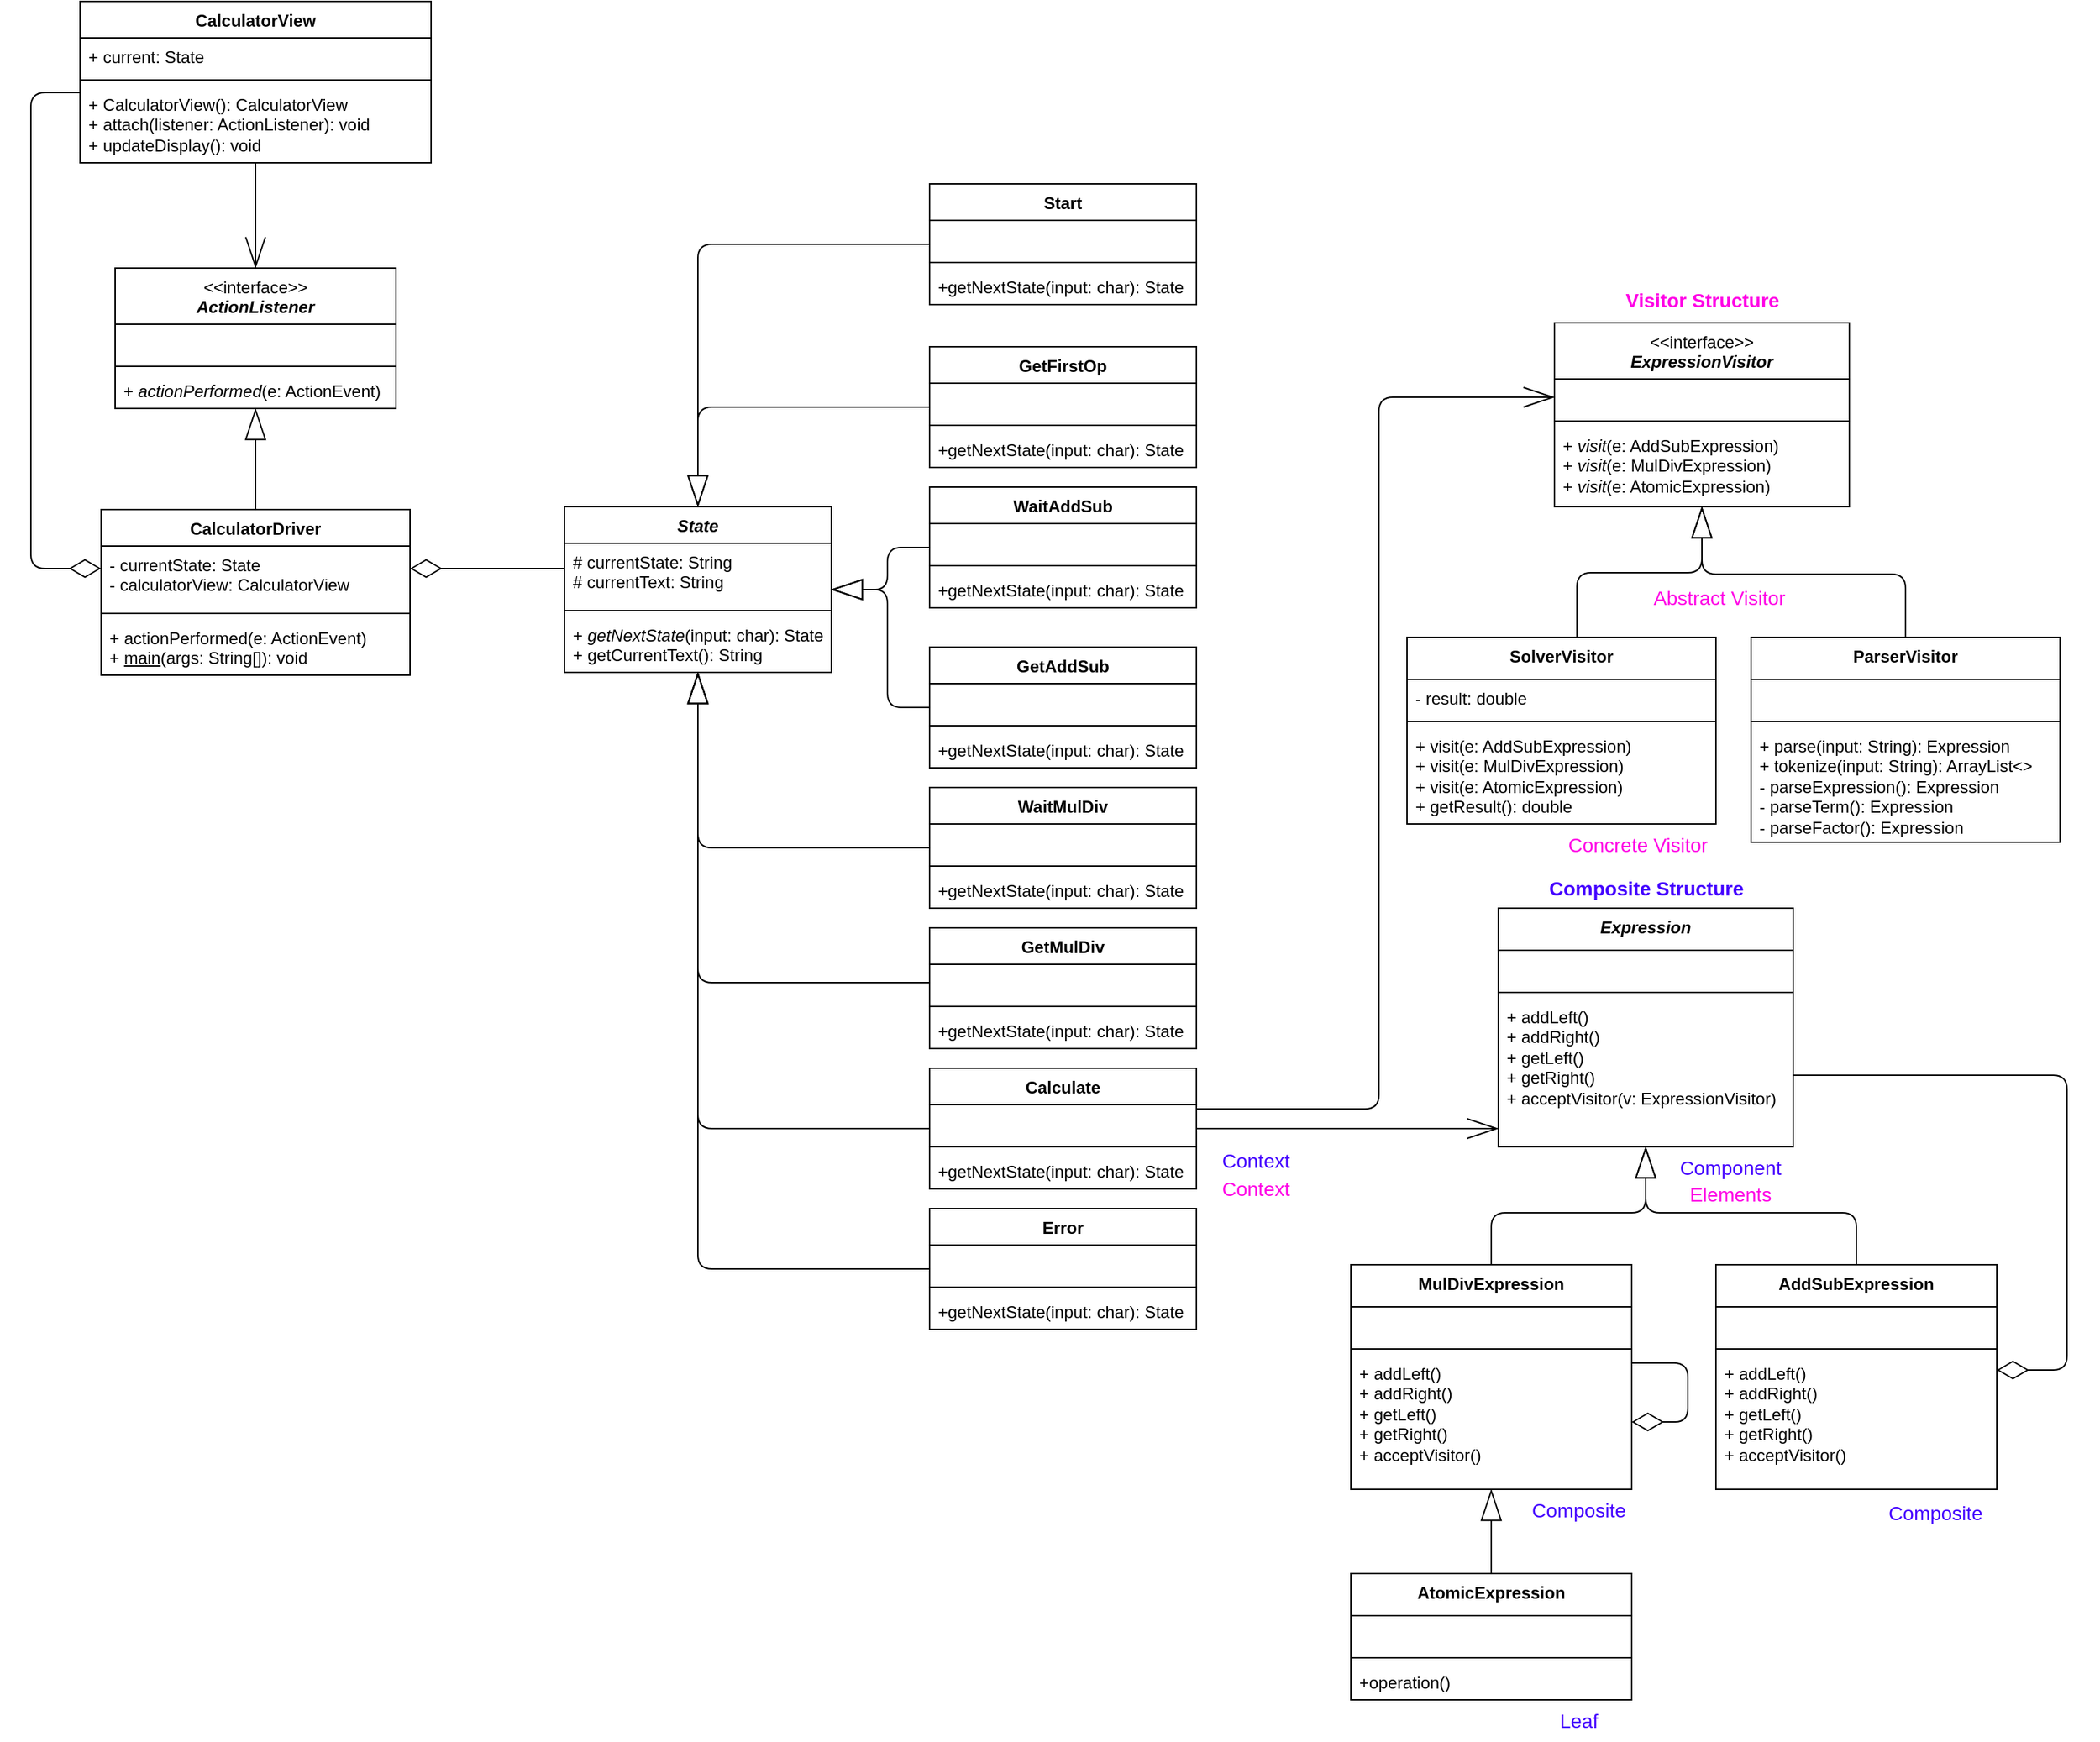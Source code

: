 <mxfile version="24.7.17">
  <diagram name="Page-1" id="OkXsAYMR7_yzgFztzNQj">
    <mxGraphModel dx="1466" dy="1461" grid="0" gridSize="10" guides="1" tooltips="1" connect="1" arrows="1" fold="1" page="0" pageScale="1" pageWidth="850" pageHeight="1100" background="none" math="0" shadow="0">
      <root>
        <mxCell id="0" />
        <mxCell id="1" parent="0" />
        <mxCell id="SzojaOviCsZuA26BR49B-10" style="edgeStyle=orthogonalEdgeStyle;shape=connector;rounded=1;orthogonalLoop=1;jettySize=auto;html=1;strokeColor=default;align=center;verticalAlign=middle;fontFamily=Helvetica;fontSize=11;fontColor=default;labelBackgroundColor=default;endArrow=blockThin;endFill=0;endSize=20;curved=0;" parent="1" source="slx9O1tNkMX-7MdAAjnx-1" target="4JuCq5wBwQ4GCOeXO2ZA-1" edge="1">
          <mxGeometry relative="1" as="geometry" />
        </mxCell>
        <mxCell id="slx9O1tNkMX-7MdAAjnx-1" value="CalculatorDriver" style="swimlane;fontStyle=1;align=center;verticalAlign=top;childLayout=stackLayout;horizontal=1;startSize=26;horizontalStack=0;resizeParent=1;resizeParentMax=0;resizeLast=0;collapsible=1;marginBottom=0;whiteSpace=wrap;html=1;" parent="1" vertex="1">
          <mxGeometry x="150" y="272" width="220" height="118" as="geometry" />
        </mxCell>
        <mxCell id="slx9O1tNkMX-7MdAAjnx-2" value="- currentState: State&lt;div&gt;- calculatorView: CalculatorView&lt;/div&gt;" style="text;strokeColor=none;fillColor=none;align=left;verticalAlign=top;spacingLeft=4;spacingRight=4;overflow=hidden;rotatable=0;points=[[0,0.5],[1,0.5]];portConstraint=eastwest;whiteSpace=wrap;html=1;" parent="slx9O1tNkMX-7MdAAjnx-1" vertex="1">
          <mxGeometry y="26" width="220" height="44" as="geometry" />
        </mxCell>
        <mxCell id="slx9O1tNkMX-7MdAAjnx-3" value="" style="line;strokeWidth=1;fillColor=none;align=left;verticalAlign=middle;spacingTop=-1;spacingLeft=3;spacingRight=3;rotatable=0;labelPosition=right;points=[];portConstraint=eastwest;strokeColor=inherit;" parent="slx9O1tNkMX-7MdAAjnx-1" vertex="1">
          <mxGeometry y="70" width="220" height="8" as="geometry" />
        </mxCell>
        <mxCell id="slx9O1tNkMX-7MdAAjnx-4" value="+&amp;nbsp;actionPerformed(e: ActionEvent)&lt;div&gt;&lt;div&gt;+&amp;nbsp;&lt;u&gt;main&lt;/u&gt;(args: String[]): void&lt;br&gt;&lt;/div&gt;&lt;/div&gt;" style="text;strokeColor=none;fillColor=none;align=left;verticalAlign=top;spacingLeft=4;spacingRight=4;overflow=hidden;rotatable=0;points=[[0,0.5],[1,0.5]];portConstraint=eastwest;whiteSpace=wrap;html=1;" parent="slx9O1tNkMX-7MdAAjnx-1" vertex="1">
          <mxGeometry y="78" width="220" height="40" as="geometry" />
        </mxCell>
        <mxCell id="slx9O1tNkMX-7MdAAjnx-50" style="edgeStyle=orthogonalEdgeStyle;shape=connector;rounded=1;orthogonalLoop=1;jettySize=auto;html=1;strokeColor=default;align=center;verticalAlign=middle;fontFamily=Helvetica;fontSize=11;fontColor=default;labelBackgroundColor=default;endArrow=diamondThin;endFill=0;endSize=20;curved=0;" parent="1" source="slx9O1tNkMX-7MdAAjnx-5" target="slx9O1tNkMX-7MdAAjnx-1" edge="1">
          <mxGeometry relative="1" as="geometry">
            <Array as="points">
              <mxPoint x="450" y="314" />
              <mxPoint x="450" y="314" />
            </Array>
          </mxGeometry>
        </mxCell>
        <mxCell id="slx9O1tNkMX-7MdAAjnx-5" value="&lt;i&gt;State&lt;/i&gt;" style="swimlane;fontStyle=1;align=center;verticalAlign=top;childLayout=stackLayout;horizontal=1;startSize=26;horizontalStack=0;resizeParent=1;resizeParentMax=0;resizeLast=0;collapsible=1;marginBottom=0;whiteSpace=wrap;html=1;" parent="1" vertex="1">
          <mxGeometry x="480" y="270" width="190" height="118" as="geometry" />
        </mxCell>
        <mxCell id="slx9O1tNkMX-7MdAAjnx-6" value="# currentState: String&lt;div&gt;# currentText: String&lt;/div&gt;" style="text;strokeColor=none;fillColor=none;align=left;verticalAlign=top;spacingLeft=4;spacingRight=4;overflow=hidden;rotatable=0;points=[[0,0.5],[1,0.5]];portConstraint=eastwest;whiteSpace=wrap;html=1;" parent="slx9O1tNkMX-7MdAAjnx-5" vertex="1">
          <mxGeometry y="26" width="190" height="44" as="geometry" />
        </mxCell>
        <mxCell id="slx9O1tNkMX-7MdAAjnx-7" value="" style="line;strokeWidth=1;fillColor=none;align=left;verticalAlign=middle;spacingTop=-1;spacingLeft=3;spacingRight=3;rotatable=0;labelPosition=right;points=[];portConstraint=eastwest;strokeColor=inherit;" parent="slx9O1tNkMX-7MdAAjnx-5" vertex="1">
          <mxGeometry y="70" width="190" height="8" as="geometry" />
        </mxCell>
        <mxCell id="slx9O1tNkMX-7MdAAjnx-8" value="+&amp;nbsp;&lt;i&gt;getNextState&lt;/i&gt;(input: char): State&lt;div&gt;+ getCurrentText(): String&lt;/div&gt;" style="text;strokeColor=none;fillColor=none;align=left;verticalAlign=top;spacingLeft=4;spacingRight=4;overflow=hidden;rotatable=0;points=[[0,0.5],[1,0.5]];portConstraint=eastwest;whiteSpace=wrap;html=1;" parent="slx9O1tNkMX-7MdAAjnx-5" vertex="1">
          <mxGeometry y="78" width="190" height="40" as="geometry" />
        </mxCell>
        <mxCell id="slx9O1tNkMX-7MdAAjnx-41" style="edgeStyle=orthogonalEdgeStyle;rounded=1;orthogonalLoop=1;jettySize=auto;html=1;endArrow=blockThin;endFill=0;endSize=20;curved=0;" parent="1" source="slx9O1tNkMX-7MdAAjnx-9" target="slx9O1tNkMX-7MdAAjnx-5" edge="1">
          <mxGeometry relative="1" as="geometry" />
        </mxCell>
        <mxCell id="slx9O1tNkMX-7MdAAjnx-9" value="Start" style="swimlane;fontStyle=1;align=center;verticalAlign=top;childLayout=stackLayout;horizontal=1;startSize=26;horizontalStack=0;resizeParent=1;resizeParentMax=0;resizeLast=0;collapsible=1;marginBottom=0;whiteSpace=wrap;html=1;" parent="1" vertex="1">
          <mxGeometry x="740" y="40" width="190" height="86" as="geometry" />
        </mxCell>
        <mxCell id="slx9O1tNkMX-7MdAAjnx-10" value="&amp;nbsp;" style="text;strokeColor=none;fillColor=none;align=left;verticalAlign=top;spacingLeft=4;spacingRight=4;overflow=hidden;rotatable=0;points=[[0,0.5],[1,0.5]];portConstraint=eastwest;whiteSpace=wrap;html=1;" parent="slx9O1tNkMX-7MdAAjnx-9" vertex="1">
          <mxGeometry y="26" width="190" height="26" as="geometry" />
        </mxCell>
        <mxCell id="slx9O1tNkMX-7MdAAjnx-11" value="" style="line;strokeWidth=1;fillColor=none;align=left;verticalAlign=middle;spacingTop=-1;spacingLeft=3;spacingRight=3;rotatable=0;labelPosition=right;points=[];portConstraint=eastwest;strokeColor=inherit;" parent="slx9O1tNkMX-7MdAAjnx-9" vertex="1">
          <mxGeometry y="52" width="190" height="8" as="geometry" />
        </mxCell>
        <mxCell id="slx9O1tNkMX-7MdAAjnx-12" value="+getNextState(input: char): State" style="text;strokeColor=none;fillColor=none;align=left;verticalAlign=top;spacingLeft=4;spacingRight=4;overflow=hidden;rotatable=0;points=[[0,0.5],[1,0.5]];portConstraint=eastwest;whiteSpace=wrap;html=1;" parent="slx9O1tNkMX-7MdAAjnx-9" vertex="1">
          <mxGeometry y="60" width="190" height="26" as="geometry" />
        </mxCell>
        <mxCell id="slx9O1tNkMX-7MdAAjnx-42" style="edgeStyle=orthogonalEdgeStyle;shape=connector;rounded=1;orthogonalLoop=1;jettySize=auto;html=1;strokeColor=default;align=center;verticalAlign=middle;fontFamily=Helvetica;fontSize=11;fontColor=default;labelBackgroundColor=default;endArrow=blockThin;endFill=0;endSize=20;curved=0;" parent="1" source="slx9O1tNkMX-7MdAAjnx-13" target="slx9O1tNkMX-7MdAAjnx-5" edge="1">
          <mxGeometry relative="1" as="geometry" />
        </mxCell>
        <mxCell id="slx9O1tNkMX-7MdAAjnx-13" value="GetFirstOp" style="swimlane;fontStyle=1;align=center;verticalAlign=top;childLayout=stackLayout;horizontal=1;startSize=26;horizontalStack=0;resizeParent=1;resizeParentMax=0;resizeLast=0;collapsible=1;marginBottom=0;whiteSpace=wrap;html=1;" parent="1" vertex="1">
          <mxGeometry x="740" y="156" width="190" height="86" as="geometry" />
        </mxCell>
        <mxCell id="slx9O1tNkMX-7MdAAjnx-14" value="&amp;nbsp;" style="text;strokeColor=none;fillColor=none;align=left;verticalAlign=top;spacingLeft=4;spacingRight=4;overflow=hidden;rotatable=0;points=[[0,0.5],[1,0.5]];portConstraint=eastwest;whiteSpace=wrap;html=1;" parent="slx9O1tNkMX-7MdAAjnx-13" vertex="1">
          <mxGeometry y="26" width="190" height="26" as="geometry" />
        </mxCell>
        <mxCell id="slx9O1tNkMX-7MdAAjnx-15" value="" style="line;strokeWidth=1;fillColor=none;align=left;verticalAlign=middle;spacingTop=-1;spacingLeft=3;spacingRight=3;rotatable=0;labelPosition=right;points=[];portConstraint=eastwest;strokeColor=inherit;" parent="slx9O1tNkMX-7MdAAjnx-13" vertex="1">
          <mxGeometry y="52" width="190" height="8" as="geometry" />
        </mxCell>
        <mxCell id="slx9O1tNkMX-7MdAAjnx-16" value="+getNextState(input: char): State" style="text;strokeColor=none;fillColor=none;align=left;verticalAlign=top;spacingLeft=4;spacingRight=4;overflow=hidden;rotatable=0;points=[[0,0.5],[1,0.5]];portConstraint=eastwest;whiteSpace=wrap;html=1;" parent="slx9O1tNkMX-7MdAAjnx-13" vertex="1">
          <mxGeometry y="60" width="190" height="26" as="geometry" />
        </mxCell>
        <mxCell id="slx9O1tNkMX-7MdAAjnx-43" style="edgeStyle=orthogonalEdgeStyle;shape=connector;rounded=1;orthogonalLoop=1;jettySize=auto;html=1;strokeColor=default;align=center;verticalAlign=middle;fontFamily=Helvetica;fontSize=11;fontColor=default;labelBackgroundColor=default;endArrow=blockThin;endFill=0;endSize=20;curved=0;" parent="1" source="slx9O1tNkMX-7MdAAjnx-17" target="slx9O1tNkMX-7MdAAjnx-5" edge="1">
          <mxGeometry relative="1" as="geometry" />
        </mxCell>
        <mxCell id="slx9O1tNkMX-7MdAAjnx-17" value="WaitAddSub" style="swimlane;fontStyle=1;align=center;verticalAlign=top;childLayout=stackLayout;horizontal=1;startSize=26;horizontalStack=0;resizeParent=1;resizeParentMax=0;resizeLast=0;collapsible=1;marginBottom=0;whiteSpace=wrap;html=1;" parent="1" vertex="1">
          <mxGeometry x="740" y="256" width="190" height="86" as="geometry" />
        </mxCell>
        <mxCell id="slx9O1tNkMX-7MdAAjnx-18" value="&amp;nbsp;" style="text;strokeColor=none;fillColor=none;align=left;verticalAlign=top;spacingLeft=4;spacingRight=4;overflow=hidden;rotatable=0;points=[[0,0.5],[1,0.5]];portConstraint=eastwest;whiteSpace=wrap;html=1;" parent="slx9O1tNkMX-7MdAAjnx-17" vertex="1">
          <mxGeometry y="26" width="190" height="26" as="geometry" />
        </mxCell>
        <mxCell id="slx9O1tNkMX-7MdAAjnx-19" value="" style="line;strokeWidth=1;fillColor=none;align=left;verticalAlign=middle;spacingTop=-1;spacingLeft=3;spacingRight=3;rotatable=0;labelPosition=right;points=[];portConstraint=eastwest;strokeColor=inherit;" parent="slx9O1tNkMX-7MdAAjnx-17" vertex="1">
          <mxGeometry y="52" width="190" height="8" as="geometry" />
        </mxCell>
        <mxCell id="slx9O1tNkMX-7MdAAjnx-20" value="+getNextState(input: char): State" style="text;strokeColor=none;fillColor=none;align=left;verticalAlign=top;spacingLeft=4;spacingRight=4;overflow=hidden;rotatable=0;points=[[0,0.5],[1,0.5]];portConstraint=eastwest;whiteSpace=wrap;html=1;" parent="slx9O1tNkMX-7MdAAjnx-17" vertex="1">
          <mxGeometry y="60" width="190" height="26" as="geometry" />
        </mxCell>
        <mxCell id="slx9O1tNkMX-7MdAAjnx-44" style="edgeStyle=orthogonalEdgeStyle;shape=connector;rounded=1;orthogonalLoop=1;jettySize=auto;html=1;strokeColor=default;align=center;verticalAlign=middle;fontFamily=Helvetica;fontSize=11;fontColor=default;labelBackgroundColor=default;endArrow=blockThin;endFill=0;endSize=20;curved=0;" parent="1" source="slx9O1tNkMX-7MdAAjnx-21" target="slx9O1tNkMX-7MdAAjnx-5" edge="1">
          <mxGeometry relative="1" as="geometry" />
        </mxCell>
        <mxCell id="slx9O1tNkMX-7MdAAjnx-21" value="GetAddSub" style="swimlane;fontStyle=1;align=center;verticalAlign=top;childLayout=stackLayout;horizontal=1;startSize=26;horizontalStack=0;resizeParent=1;resizeParentMax=0;resizeLast=0;collapsible=1;marginBottom=0;whiteSpace=wrap;html=1;" parent="1" vertex="1">
          <mxGeometry x="740" y="370" width="190" height="86" as="geometry" />
        </mxCell>
        <mxCell id="slx9O1tNkMX-7MdAAjnx-22" value="&amp;nbsp;" style="text;strokeColor=none;fillColor=none;align=left;verticalAlign=top;spacingLeft=4;spacingRight=4;overflow=hidden;rotatable=0;points=[[0,0.5],[1,0.5]];portConstraint=eastwest;whiteSpace=wrap;html=1;" parent="slx9O1tNkMX-7MdAAjnx-21" vertex="1">
          <mxGeometry y="26" width="190" height="26" as="geometry" />
        </mxCell>
        <mxCell id="slx9O1tNkMX-7MdAAjnx-23" value="" style="line;strokeWidth=1;fillColor=none;align=left;verticalAlign=middle;spacingTop=-1;spacingLeft=3;spacingRight=3;rotatable=0;labelPosition=right;points=[];portConstraint=eastwest;strokeColor=inherit;" parent="slx9O1tNkMX-7MdAAjnx-21" vertex="1">
          <mxGeometry y="52" width="190" height="8" as="geometry" />
        </mxCell>
        <mxCell id="slx9O1tNkMX-7MdAAjnx-24" value="+getNextState(input: char): State" style="text;strokeColor=none;fillColor=none;align=left;verticalAlign=top;spacingLeft=4;spacingRight=4;overflow=hidden;rotatable=0;points=[[0,0.5],[1,0.5]];portConstraint=eastwest;whiteSpace=wrap;html=1;" parent="slx9O1tNkMX-7MdAAjnx-21" vertex="1">
          <mxGeometry y="60" width="190" height="26" as="geometry" />
        </mxCell>
        <mxCell id="slx9O1tNkMX-7MdAAjnx-45" style="edgeStyle=orthogonalEdgeStyle;shape=connector;rounded=1;orthogonalLoop=1;jettySize=auto;html=1;strokeColor=default;align=center;verticalAlign=middle;fontFamily=Helvetica;fontSize=11;fontColor=default;labelBackgroundColor=default;endArrow=blockThin;endFill=0;endSize=20;curved=0;" parent="1" source="slx9O1tNkMX-7MdAAjnx-25" target="slx9O1tNkMX-7MdAAjnx-5" edge="1">
          <mxGeometry relative="1" as="geometry" />
        </mxCell>
        <mxCell id="slx9O1tNkMX-7MdAAjnx-25" value="WaitMulDiv" style="swimlane;fontStyle=1;align=center;verticalAlign=top;childLayout=stackLayout;horizontal=1;startSize=26;horizontalStack=0;resizeParent=1;resizeParentMax=0;resizeLast=0;collapsible=1;marginBottom=0;whiteSpace=wrap;html=1;" parent="1" vertex="1">
          <mxGeometry x="740" y="470" width="190" height="86" as="geometry" />
        </mxCell>
        <mxCell id="slx9O1tNkMX-7MdAAjnx-26" value="&amp;nbsp;" style="text;strokeColor=none;fillColor=none;align=left;verticalAlign=top;spacingLeft=4;spacingRight=4;overflow=hidden;rotatable=0;points=[[0,0.5],[1,0.5]];portConstraint=eastwest;whiteSpace=wrap;html=1;" parent="slx9O1tNkMX-7MdAAjnx-25" vertex="1">
          <mxGeometry y="26" width="190" height="26" as="geometry" />
        </mxCell>
        <mxCell id="slx9O1tNkMX-7MdAAjnx-27" value="" style="line;strokeWidth=1;fillColor=none;align=left;verticalAlign=middle;spacingTop=-1;spacingLeft=3;spacingRight=3;rotatable=0;labelPosition=right;points=[];portConstraint=eastwest;strokeColor=inherit;" parent="slx9O1tNkMX-7MdAAjnx-25" vertex="1">
          <mxGeometry y="52" width="190" height="8" as="geometry" />
        </mxCell>
        <mxCell id="slx9O1tNkMX-7MdAAjnx-28" value="+getNextState(input: char): State" style="text;strokeColor=none;fillColor=none;align=left;verticalAlign=top;spacingLeft=4;spacingRight=4;overflow=hidden;rotatable=0;points=[[0,0.5],[1,0.5]];portConstraint=eastwest;whiteSpace=wrap;html=1;" parent="slx9O1tNkMX-7MdAAjnx-25" vertex="1">
          <mxGeometry y="60" width="190" height="26" as="geometry" />
        </mxCell>
        <mxCell id="slx9O1tNkMX-7MdAAjnx-29" value="Get&lt;span style=&quot;background-color: initial;&quot;&gt;MulDiv&lt;/span&gt;" style="swimlane;fontStyle=1;align=center;verticalAlign=top;childLayout=stackLayout;horizontal=1;startSize=26;horizontalStack=0;resizeParent=1;resizeParentMax=0;resizeLast=0;collapsible=1;marginBottom=0;whiteSpace=wrap;html=1;" parent="1" vertex="1">
          <mxGeometry x="740" y="570" width="190" height="86" as="geometry" />
        </mxCell>
        <mxCell id="slx9O1tNkMX-7MdAAjnx-30" value="&amp;nbsp;" style="text;strokeColor=none;fillColor=none;align=left;verticalAlign=top;spacingLeft=4;spacingRight=4;overflow=hidden;rotatable=0;points=[[0,0.5],[1,0.5]];portConstraint=eastwest;whiteSpace=wrap;html=1;" parent="slx9O1tNkMX-7MdAAjnx-29" vertex="1">
          <mxGeometry y="26" width="190" height="26" as="geometry" />
        </mxCell>
        <mxCell id="slx9O1tNkMX-7MdAAjnx-31" value="" style="line;strokeWidth=1;fillColor=none;align=left;verticalAlign=middle;spacingTop=-1;spacingLeft=3;spacingRight=3;rotatable=0;labelPosition=right;points=[];portConstraint=eastwest;strokeColor=inherit;" parent="slx9O1tNkMX-7MdAAjnx-29" vertex="1">
          <mxGeometry y="52" width="190" height="8" as="geometry" />
        </mxCell>
        <mxCell id="slx9O1tNkMX-7MdAAjnx-32" value="+getNextState(input: char): State" style="text;strokeColor=none;fillColor=none;align=left;verticalAlign=top;spacingLeft=4;spacingRight=4;overflow=hidden;rotatable=0;points=[[0,0.5],[1,0.5]];portConstraint=eastwest;whiteSpace=wrap;html=1;" parent="slx9O1tNkMX-7MdAAjnx-29" vertex="1">
          <mxGeometry y="60" width="190" height="26" as="geometry" />
        </mxCell>
        <mxCell id="slx9O1tNkMX-7MdAAjnx-47" style="edgeStyle=orthogonalEdgeStyle;shape=connector;rounded=1;orthogonalLoop=1;jettySize=auto;html=1;strokeColor=default;align=center;verticalAlign=middle;fontFamily=Helvetica;fontSize=11;fontColor=default;labelBackgroundColor=default;endArrow=blockThin;endFill=0;endSize=20;curved=0;" parent="1" source="slx9O1tNkMX-7MdAAjnx-33" target="slx9O1tNkMX-7MdAAjnx-5" edge="1">
          <mxGeometry relative="1" as="geometry" />
        </mxCell>
        <mxCell id="SzojaOviCsZuA26BR49B-54" style="edgeStyle=orthogonalEdgeStyle;shape=connector;rounded=1;orthogonalLoop=1;jettySize=auto;html=1;strokeColor=default;align=center;verticalAlign=middle;fontFamily=Helvetica;fontSize=11;fontColor=default;labelBackgroundColor=default;endArrow=openThin;endFill=0;endSize=20;curved=0;" parent="1" source="slx9O1tNkMX-7MdAAjnx-33" target="SzojaOviCsZuA26BR49B-18" edge="1">
          <mxGeometry relative="1" as="geometry">
            <Array as="points">
              <mxPoint x="1110" y="713" />
              <mxPoint x="1110" y="713" />
            </Array>
          </mxGeometry>
        </mxCell>
        <mxCell id="SzojaOviCsZuA26BR49B-55" style="edgeStyle=orthogonalEdgeStyle;shape=connector;rounded=1;orthogonalLoop=1;jettySize=auto;html=1;strokeColor=default;align=center;verticalAlign=middle;fontFamily=Helvetica;fontSize=11;fontColor=default;labelBackgroundColor=default;endArrow=openThin;endFill=0;endSize=20;curved=0;" parent="1" source="slx9O1tNkMX-7MdAAjnx-33" target="SzojaOviCsZuA26BR49B-13" edge="1">
          <mxGeometry relative="1" as="geometry">
            <Array as="points">
              <mxPoint x="1060" y="699" />
              <mxPoint x="1060" y="192" />
            </Array>
          </mxGeometry>
        </mxCell>
        <mxCell id="slx9O1tNkMX-7MdAAjnx-33" value="Calculate" style="swimlane;fontStyle=1;align=center;verticalAlign=top;childLayout=stackLayout;horizontal=1;startSize=26;horizontalStack=0;resizeParent=1;resizeParentMax=0;resizeLast=0;collapsible=1;marginBottom=0;whiteSpace=wrap;html=1;" parent="1" vertex="1">
          <mxGeometry x="740" y="670" width="190" height="86" as="geometry" />
        </mxCell>
        <mxCell id="slx9O1tNkMX-7MdAAjnx-34" value="&amp;nbsp;" style="text;strokeColor=none;fillColor=none;align=left;verticalAlign=top;spacingLeft=4;spacingRight=4;overflow=hidden;rotatable=0;points=[[0,0.5],[1,0.5]];portConstraint=eastwest;whiteSpace=wrap;html=1;" parent="slx9O1tNkMX-7MdAAjnx-33" vertex="1">
          <mxGeometry y="26" width="190" height="26" as="geometry" />
        </mxCell>
        <mxCell id="slx9O1tNkMX-7MdAAjnx-35" value="" style="line;strokeWidth=1;fillColor=none;align=left;verticalAlign=middle;spacingTop=-1;spacingLeft=3;spacingRight=3;rotatable=0;labelPosition=right;points=[];portConstraint=eastwest;strokeColor=inherit;" parent="slx9O1tNkMX-7MdAAjnx-33" vertex="1">
          <mxGeometry y="52" width="190" height="8" as="geometry" />
        </mxCell>
        <mxCell id="slx9O1tNkMX-7MdAAjnx-36" value="+getNextState(input: char): State" style="text;strokeColor=none;fillColor=none;align=left;verticalAlign=top;spacingLeft=4;spacingRight=4;overflow=hidden;rotatable=0;points=[[0,0.5],[1,0.5]];portConstraint=eastwest;whiteSpace=wrap;html=1;" parent="slx9O1tNkMX-7MdAAjnx-33" vertex="1">
          <mxGeometry y="60" width="190" height="26" as="geometry" />
        </mxCell>
        <mxCell id="slx9O1tNkMX-7MdAAjnx-49" style="edgeStyle=orthogonalEdgeStyle;shape=connector;rounded=1;orthogonalLoop=1;jettySize=auto;html=1;strokeColor=default;align=center;verticalAlign=middle;fontFamily=Helvetica;fontSize=11;fontColor=default;labelBackgroundColor=default;endArrow=blockThin;endFill=0;endSize=20;curved=0;" parent="1" source="slx9O1tNkMX-7MdAAjnx-37" target="slx9O1tNkMX-7MdAAjnx-5" edge="1">
          <mxGeometry relative="1" as="geometry" />
        </mxCell>
        <mxCell id="slx9O1tNkMX-7MdAAjnx-37" value="Error" style="swimlane;fontStyle=1;align=center;verticalAlign=top;childLayout=stackLayout;horizontal=1;startSize=26;horizontalStack=0;resizeParent=1;resizeParentMax=0;resizeLast=0;collapsible=1;marginBottom=0;whiteSpace=wrap;html=1;" parent="1" vertex="1">
          <mxGeometry x="740" y="770" width="190" height="86" as="geometry" />
        </mxCell>
        <mxCell id="slx9O1tNkMX-7MdAAjnx-38" value="&amp;nbsp;" style="text;strokeColor=none;fillColor=none;align=left;verticalAlign=top;spacingLeft=4;spacingRight=4;overflow=hidden;rotatable=0;points=[[0,0.5],[1,0.5]];portConstraint=eastwest;whiteSpace=wrap;html=1;" parent="slx9O1tNkMX-7MdAAjnx-37" vertex="1">
          <mxGeometry y="26" width="190" height="26" as="geometry" />
        </mxCell>
        <mxCell id="slx9O1tNkMX-7MdAAjnx-39" value="" style="line;strokeWidth=1;fillColor=none;align=left;verticalAlign=middle;spacingTop=-1;spacingLeft=3;spacingRight=3;rotatable=0;labelPosition=right;points=[];portConstraint=eastwest;strokeColor=inherit;" parent="slx9O1tNkMX-7MdAAjnx-37" vertex="1">
          <mxGeometry y="52" width="190" height="8" as="geometry" />
        </mxCell>
        <mxCell id="slx9O1tNkMX-7MdAAjnx-40" value="+getNextState(input: char): State" style="text;strokeColor=none;fillColor=none;align=left;verticalAlign=top;spacingLeft=4;spacingRight=4;overflow=hidden;rotatable=0;points=[[0,0.5],[1,0.5]];portConstraint=eastwest;whiteSpace=wrap;html=1;" parent="slx9O1tNkMX-7MdAAjnx-37" vertex="1">
          <mxGeometry y="60" width="190" height="26" as="geometry" />
        </mxCell>
        <mxCell id="slx9O1tNkMX-7MdAAjnx-46" style="edgeStyle=orthogonalEdgeStyle;shape=connector;rounded=1;orthogonalLoop=1;jettySize=auto;html=1;strokeColor=default;align=center;verticalAlign=middle;fontFamily=Helvetica;fontSize=11;fontColor=default;labelBackgroundColor=default;endArrow=blockThin;endFill=0;endSize=20;curved=0;" parent="1" source="slx9O1tNkMX-7MdAAjnx-30" target="slx9O1tNkMX-7MdAAjnx-5" edge="1">
          <mxGeometry relative="1" as="geometry" />
        </mxCell>
        <mxCell id="4JuCq5wBwQ4GCOeXO2ZA-6" style="edgeStyle=orthogonalEdgeStyle;rounded=1;orthogonalLoop=1;jettySize=auto;html=1;endArrow=openThin;endFill=0;endSize=20;curved=0;" parent="1" source="slx9O1tNkMX-7MdAAjnx-51" target="4JuCq5wBwQ4GCOeXO2ZA-1" edge="1">
          <mxGeometry relative="1" as="geometry" />
        </mxCell>
        <mxCell id="SzojaOviCsZuA26BR49B-12" style="edgeStyle=orthogonalEdgeStyle;shape=connector;rounded=1;orthogonalLoop=1;jettySize=auto;html=1;strokeColor=default;align=center;verticalAlign=middle;fontFamily=Helvetica;fontSize=11;fontColor=default;labelBackgroundColor=default;endArrow=diamondThin;endFill=0;endSize=20;curved=0;" parent="1" source="slx9O1tNkMX-7MdAAjnx-51" target="slx9O1tNkMX-7MdAAjnx-1" edge="1">
          <mxGeometry relative="1" as="geometry">
            <Array as="points">
              <mxPoint x="100" y="-25" />
              <mxPoint x="100" y="314.0" />
            </Array>
          </mxGeometry>
        </mxCell>
        <mxCell id="slx9O1tNkMX-7MdAAjnx-51" value="CalculatorView" style="swimlane;fontStyle=1;align=center;verticalAlign=top;childLayout=stackLayout;horizontal=1;startSize=26;horizontalStack=0;resizeParent=1;resizeParentMax=0;resizeLast=0;collapsible=1;marginBottom=0;whiteSpace=wrap;html=1;" parent="1" vertex="1">
          <mxGeometry x="135" y="-90" width="250" height="115" as="geometry" />
        </mxCell>
        <mxCell id="slx9O1tNkMX-7MdAAjnx-52" value="+ current: State" style="text;strokeColor=none;fillColor=none;align=left;verticalAlign=top;spacingLeft=4;spacingRight=4;overflow=hidden;rotatable=0;points=[[0,0.5],[1,0.5]];portConstraint=eastwest;whiteSpace=wrap;html=1;" parent="slx9O1tNkMX-7MdAAjnx-51" vertex="1">
          <mxGeometry y="26" width="250" height="26" as="geometry" />
        </mxCell>
        <mxCell id="slx9O1tNkMX-7MdAAjnx-53" value="" style="line;strokeWidth=1;fillColor=none;align=left;verticalAlign=middle;spacingTop=-1;spacingLeft=3;spacingRight=3;rotatable=0;labelPosition=right;points=[];portConstraint=eastwest;strokeColor=inherit;" parent="slx9O1tNkMX-7MdAAjnx-51" vertex="1">
          <mxGeometry y="52" width="250" height="8" as="geometry" />
        </mxCell>
        <mxCell id="slx9O1tNkMX-7MdAAjnx-54" value="&lt;div&gt;+ CalculatorView(): CalculatorView&lt;/div&gt;&lt;div&gt;&lt;span style=&quot;background-color: initial;&quot;&gt;+ attach(listener: ActionListener): void&lt;/span&gt;&lt;br&gt;&lt;/div&gt;&lt;div&gt;&lt;div&gt;+ updateDisplay(): void&lt;/div&gt;&lt;/div&gt;" style="text;strokeColor=none;fillColor=none;align=left;verticalAlign=top;spacingLeft=4;spacingRight=4;overflow=hidden;rotatable=0;points=[[0,0.5],[1,0.5]];portConstraint=eastwest;whiteSpace=wrap;html=1;" parent="slx9O1tNkMX-7MdAAjnx-51" vertex="1">
          <mxGeometry y="60" width="250" height="55" as="geometry" />
        </mxCell>
        <mxCell id="4JuCq5wBwQ4GCOeXO2ZA-1" value="&lt;span style=&quot;font-weight: normal;&quot;&gt;&amp;lt;&amp;lt;interface&amp;gt;&amp;gt;&lt;br&gt;&lt;/span&gt;&lt;i&gt;ActionListener&lt;/i&gt;" style="swimlane;fontStyle=1;align=center;verticalAlign=top;childLayout=stackLayout;horizontal=1;startSize=40;horizontalStack=0;resizeParent=1;resizeParentMax=0;resizeLast=0;collapsible=1;marginBottom=0;whiteSpace=wrap;html=1;" parent="1" vertex="1">
          <mxGeometry x="160" y="100" width="200" height="100" as="geometry" />
        </mxCell>
        <mxCell id="4JuCq5wBwQ4GCOeXO2ZA-2" value="&amp;nbsp;" style="text;strokeColor=none;fillColor=none;align=left;verticalAlign=top;spacingLeft=4;spacingRight=4;overflow=hidden;rotatable=0;points=[[0,0.5],[1,0.5]];portConstraint=eastwest;whiteSpace=wrap;html=1;" parent="4JuCq5wBwQ4GCOeXO2ZA-1" vertex="1">
          <mxGeometry y="40" width="200" height="26" as="geometry" />
        </mxCell>
        <mxCell id="4JuCq5wBwQ4GCOeXO2ZA-3" value="" style="line;strokeWidth=1;fillColor=none;align=left;verticalAlign=middle;spacingTop=-1;spacingLeft=3;spacingRight=3;rotatable=0;labelPosition=right;points=[];portConstraint=eastwest;strokeColor=inherit;" parent="4JuCq5wBwQ4GCOeXO2ZA-1" vertex="1">
          <mxGeometry y="66" width="200" height="8" as="geometry" />
        </mxCell>
        <mxCell id="4JuCq5wBwQ4GCOeXO2ZA-4" value="+ &lt;i&gt;actionPerformed&lt;/i&gt;(e: ActionEvent)" style="text;strokeColor=none;fillColor=none;align=left;verticalAlign=top;spacingLeft=4;spacingRight=4;overflow=hidden;rotatable=0;points=[[0,0.5],[1,0.5]];portConstraint=eastwest;whiteSpace=wrap;html=1;" parent="4JuCq5wBwQ4GCOeXO2ZA-1" vertex="1">
          <mxGeometry y="74" width="200" height="26" as="geometry" />
        </mxCell>
        <mxCell id="SzojaOviCsZuA26BR49B-13" value="&lt;span style=&quot;font-weight: normal;&quot;&gt;&amp;lt;&amp;lt;interface&amp;gt;&amp;gt;&lt;br&gt;&lt;/span&gt;&lt;i&gt;ExpressionVisitor&lt;/i&gt;" style="swimlane;fontStyle=1;align=center;verticalAlign=top;childLayout=stackLayout;horizontal=1;startSize=40;horizontalStack=0;resizeParent=1;resizeParentMax=0;resizeLast=0;collapsible=1;marginBottom=0;whiteSpace=wrap;html=1;" parent="1" vertex="1">
          <mxGeometry x="1185" y="139" width="210" height="131" as="geometry" />
        </mxCell>
        <mxCell id="SzojaOviCsZuA26BR49B-14" value="&amp;nbsp;" style="text;strokeColor=none;fillColor=none;align=left;verticalAlign=top;spacingLeft=4;spacingRight=4;overflow=hidden;rotatable=0;points=[[0,0.5],[1,0.5]];portConstraint=eastwest;whiteSpace=wrap;html=1;" parent="SzojaOviCsZuA26BR49B-13" vertex="1">
          <mxGeometry y="40" width="210" height="26" as="geometry" />
        </mxCell>
        <mxCell id="SzojaOviCsZuA26BR49B-15" value="" style="line;strokeWidth=1;fillColor=none;align=left;verticalAlign=middle;spacingTop=-1;spacingLeft=3;spacingRight=3;rotatable=0;labelPosition=right;points=[];portConstraint=eastwest;strokeColor=inherit;" parent="SzojaOviCsZuA26BR49B-13" vertex="1">
          <mxGeometry y="66" width="210" height="8" as="geometry" />
        </mxCell>
        <mxCell id="SzojaOviCsZuA26BR49B-16" value="+ &lt;i&gt;visit&lt;/i&gt;(e: AddSubExpression&lt;span style=&quot;background-color: initial;&quot;&gt;)&lt;/span&gt;&lt;div&gt;&lt;div&gt;+ &lt;i&gt;visit&lt;/i&gt;(e: MulDivExpression)&lt;/div&gt;&lt;/div&gt;&lt;div&gt;+ &lt;i&gt;visit&lt;/i&gt;(e: AtomicExpression)&lt;/div&gt;" style="text;strokeColor=none;fillColor=none;align=left;verticalAlign=top;spacingLeft=4;spacingRight=4;overflow=hidden;rotatable=0;points=[[0,0.5],[1,0.5]];portConstraint=eastwest;whiteSpace=wrap;html=1;" parent="SzojaOviCsZuA26BR49B-13" vertex="1">
          <mxGeometry y="74" width="210" height="57" as="geometry" />
        </mxCell>
        <mxCell id="SzojaOviCsZuA26BR49B-40" style="edgeStyle=orthogonalEdgeStyle;shape=connector;rounded=1;orthogonalLoop=1;jettySize=auto;html=1;strokeColor=default;align=center;verticalAlign=middle;fontFamily=Helvetica;fontSize=11;fontColor=default;labelBackgroundColor=default;endArrow=diamondThin;endFill=0;endSize=20;curved=0;" parent="1" source="SzojaOviCsZuA26BR49B-18" target="SzojaOviCsZuA26BR49B-26" edge="1">
          <mxGeometry relative="1" as="geometry">
            <Array as="points">
              <mxPoint x="1550" y="675" />
              <mxPoint x="1550" y="885" />
            </Array>
          </mxGeometry>
        </mxCell>
        <mxCell id="SzojaOviCsZuA26BR49B-18" value="&lt;i&gt;Expression&lt;/i&gt;" style="swimlane;fontStyle=1;align=center;verticalAlign=top;childLayout=stackLayout;horizontal=1;startSize=30;horizontalStack=0;resizeParent=1;resizeParentMax=0;resizeLast=0;collapsible=1;marginBottom=0;whiteSpace=wrap;html=1;" parent="1" vertex="1">
          <mxGeometry x="1145" y="556" width="210" height="170" as="geometry" />
        </mxCell>
        <mxCell id="SzojaOviCsZuA26BR49B-19" value="&amp;nbsp;" style="text;strokeColor=none;fillColor=none;align=left;verticalAlign=top;spacingLeft=4;spacingRight=4;overflow=hidden;rotatable=0;points=[[0,0.5],[1,0.5]];portConstraint=eastwest;whiteSpace=wrap;html=1;" parent="SzojaOviCsZuA26BR49B-18" vertex="1">
          <mxGeometry y="30" width="210" height="26" as="geometry" />
        </mxCell>
        <mxCell id="SzojaOviCsZuA26BR49B-20" value="" style="line;strokeWidth=1;fillColor=none;align=left;verticalAlign=middle;spacingTop=-1;spacingLeft=3;spacingRight=3;rotatable=0;labelPosition=right;points=[];portConstraint=eastwest;strokeColor=inherit;" parent="SzojaOviCsZuA26BR49B-18" vertex="1">
          <mxGeometry y="56" width="210" height="8" as="geometry" />
        </mxCell>
        <mxCell id="SzojaOviCsZuA26BR49B-21" value="&lt;div&gt;+ addLeft()&lt;/div&gt;&lt;div&gt;+ addRight()&lt;/div&gt;&lt;div&gt;+ getLeft()&lt;/div&gt;&lt;div&gt;+ getRight()&lt;/div&gt;&lt;div&gt;+ acceptVisitor(v: ExpressionVisitor)&lt;/div&gt;" style="text;strokeColor=none;fillColor=none;align=left;verticalAlign=top;spacingLeft=4;spacingRight=4;overflow=hidden;rotatable=0;points=[[0,0.5],[1,0.5]];portConstraint=eastwest;whiteSpace=wrap;html=1;" parent="SzojaOviCsZuA26BR49B-18" vertex="1">
          <mxGeometry y="64" width="210" height="106" as="geometry" />
        </mxCell>
        <mxCell id="SzojaOviCsZuA26BR49B-30" style="edgeStyle=orthogonalEdgeStyle;shape=connector;rounded=1;orthogonalLoop=1;jettySize=auto;html=1;strokeColor=default;align=center;verticalAlign=middle;fontFamily=Helvetica;fontSize=11;fontColor=default;labelBackgroundColor=default;endArrow=blockThin;endFill=0;endSize=20;curved=0;" parent="1" source="SzojaOviCsZuA26BR49B-22" target="SzojaOviCsZuA26BR49B-18" edge="1">
          <mxGeometry relative="1" as="geometry" />
        </mxCell>
        <mxCell id="SzojaOviCsZuA26BR49B-22" value="MulDivExpression" style="swimlane;fontStyle=1;align=center;verticalAlign=top;childLayout=stackLayout;horizontal=1;startSize=30;horizontalStack=0;resizeParent=1;resizeParentMax=0;resizeLast=0;collapsible=1;marginBottom=0;whiteSpace=wrap;html=1;" parent="1" vertex="1">
          <mxGeometry x="1040" y="810" width="200" height="160" as="geometry" />
        </mxCell>
        <mxCell id="SzojaOviCsZuA26BR49B-23" value="&amp;nbsp;" style="text;strokeColor=none;fillColor=none;align=left;verticalAlign=top;spacingLeft=4;spacingRight=4;overflow=hidden;rotatable=0;points=[[0,0.5],[1,0.5]];portConstraint=eastwest;whiteSpace=wrap;html=1;" parent="SzojaOviCsZuA26BR49B-22" vertex="1">
          <mxGeometry y="30" width="200" height="26" as="geometry" />
        </mxCell>
        <mxCell id="SzojaOviCsZuA26BR49B-24" value="" style="line;strokeWidth=1;fillColor=none;align=left;verticalAlign=middle;spacingTop=-1;spacingLeft=3;spacingRight=3;rotatable=0;labelPosition=right;points=[];portConstraint=eastwest;strokeColor=inherit;" parent="SzojaOviCsZuA26BR49B-22" vertex="1">
          <mxGeometry y="56" width="200" height="8" as="geometry" />
        </mxCell>
        <mxCell id="SzojaOviCsZuA26BR49B-25" value="&lt;div&gt;+ addLeft()&lt;/div&gt;&lt;div&gt;+ addRight()&lt;/div&gt;&lt;div&gt;+ getLeft()&lt;/div&gt;&lt;div&gt;+ getRight()&lt;/div&gt;&lt;div&gt;+ acceptVisitor()&lt;br&gt;&lt;/div&gt;" style="text;strokeColor=none;fillColor=none;align=left;verticalAlign=top;spacingLeft=4;spacingRight=4;overflow=hidden;rotatable=0;points=[[0,0.5],[1,0.5]];portConstraint=eastwest;whiteSpace=wrap;html=1;" parent="SzojaOviCsZuA26BR49B-22" vertex="1">
          <mxGeometry y="64" width="200" height="96" as="geometry" />
        </mxCell>
        <mxCell id="SzojaOviCsZuA26BR49B-39" style="edgeStyle=orthogonalEdgeStyle;shape=connector;rounded=1;orthogonalLoop=1;jettySize=auto;html=1;strokeColor=default;align=center;verticalAlign=middle;fontFamily=Helvetica;fontSize=11;fontColor=default;labelBackgroundColor=default;endArrow=diamondThin;endFill=0;endSize=20;entryX=1;entryY=0.5;entryDx=0;entryDy=0;curved=0;" parent="SzojaOviCsZuA26BR49B-22" source="SzojaOviCsZuA26BR49B-22" target="SzojaOviCsZuA26BR49B-25" edge="1">
          <mxGeometry relative="1" as="geometry">
            <Array as="points">
              <mxPoint x="240" y="70" />
              <mxPoint x="240" y="112" />
            </Array>
          </mxGeometry>
        </mxCell>
        <mxCell id="SzojaOviCsZuA26BR49B-32" style="edgeStyle=orthogonalEdgeStyle;shape=connector;rounded=1;orthogonalLoop=1;jettySize=auto;html=1;strokeColor=default;align=center;verticalAlign=middle;fontFamily=Helvetica;fontSize=11;fontColor=default;labelBackgroundColor=default;endArrow=blockThin;endFill=0;endSize=20;curved=0;" parent="1" source="SzojaOviCsZuA26BR49B-26" target="SzojaOviCsZuA26BR49B-18" edge="1">
          <mxGeometry relative="1" as="geometry" />
        </mxCell>
        <mxCell id="SzojaOviCsZuA26BR49B-26" value="AddSubExpression" style="swimlane;fontStyle=1;align=center;verticalAlign=top;childLayout=stackLayout;horizontal=1;startSize=30;horizontalStack=0;resizeParent=1;resizeParentMax=0;resizeLast=0;collapsible=1;marginBottom=0;whiteSpace=wrap;html=1;" parent="1" vertex="1">
          <mxGeometry x="1300" y="810" width="200" height="160" as="geometry" />
        </mxCell>
        <mxCell id="SzojaOviCsZuA26BR49B-27" value="&amp;nbsp;" style="text;strokeColor=none;fillColor=none;align=left;verticalAlign=top;spacingLeft=4;spacingRight=4;overflow=hidden;rotatable=0;points=[[0,0.5],[1,0.5]];portConstraint=eastwest;whiteSpace=wrap;html=1;" parent="SzojaOviCsZuA26BR49B-26" vertex="1">
          <mxGeometry y="30" width="200" height="26" as="geometry" />
        </mxCell>
        <mxCell id="SzojaOviCsZuA26BR49B-28" value="" style="line;strokeWidth=1;fillColor=none;align=left;verticalAlign=middle;spacingTop=-1;spacingLeft=3;spacingRight=3;rotatable=0;labelPosition=right;points=[];portConstraint=eastwest;strokeColor=inherit;" parent="SzojaOviCsZuA26BR49B-26" vertex="1">
          <mxGeometry y="56" width="200" height="8" as="geometry" />
        </mxCell>
        <mxCell id="SzojaOviCsZuA26BR49B-29" value="&lt;div&gt;+ addLeft()&lt;/div&gt;&lt;div&gt;+ addRight()&lt;/div&gt;&lt;div&gt;+ getLeft()&lt;/div&gt;&lt;div&gt;+ getRight()&lt;/div&gt;&lt;div&gt;+ acceptVisitor()&lt;br&gt;&lt;/div&gt;" style="text;strokeColor=none;fillColor=none;align=left;verticalAlign=top;spacingLeft=4;spacingRight=4;overflow=hidden;rotatable=0;points=[[0,0.5],[1,0.5]];portConstraint=eastwest;whiteSpace=wrap;html=1;" parent="SzojaOviCsZuA26BR49B-26" vertex="1">
          <mxGeometry y="64" width="200" height="96" as="geometry" />
        </mxCell>
        <mxCell id="SzojaOviCsZuA26BR49B-37" style="edgeStyle=orthogonalEdgeStyle;shape=connector;rounded=1;orthogonalLoop=1;jettySize=auto;html=1;strokeColor=default;align=center;verticalAlign=middle;fontFamily=Helvetica;fontSize=11;fontColor=default;labelBackgroundColor=default;endArrow=blockThin;endFill=0;endSize=20;curved=0;" parent="1" source="SzojaOviCsZuA26BR49B-33" target="SzojaOviCsZuA26BR49B-22" edge="1">
          <mxGeometry relative="1" as="geometry" />
        </mxCell>
        <mxCell id="SzojaOviCsZuA26BR49B-33" value="AtomicExpression" style="swimlane;fontStyle=1;align=center;verticalAlign=top;childLayout=stackLayout;horizontal=1;startSize=30;horizontalStack=0;resizeParent=1;resizeParentMax=0;resizeLast=0;collapsible=1;marginBottom=0;whiteSpace=wrap;html=1;" parent="1" vertex="1">
          <mxGeometry x="1040" y="1030" width="200" height="90" as="geometry" />
        </mxCell>
        <mxCell id="SzojaOviCsZuA26BR49B-34" value="&amp;nbsp;" style="text;strokeColor=none;fillColor=none;align=left;verticalAlign=top;spacingLeft=4;spacingRight=4;overflow=hidden;rotatable=0;points=[[0,0.5],[1,0.5]];portConstraint=eastwest;whiteSpace=wrap;html=1;" parent="SzojaOviCsZuA26BR49B-33" vertex="1">
          <mxGeometry y="30" width="200" height="26" as="geometry" />
        </mxCell>
        <mxCell id="SzojaOviCsZuA26BR49B-35" value="" style="line;strokeWidth=1;fillColor=none;align=left;verticalAlign=middle;spacingTop=-1;spacingLeft=3;spacingRight=3;rotatable=0;labelPosition=right;points=[];portConstraint=eastwest;strokeColor=inherit;" parent="SzojaOviCsZuA26BR49B-33" vertex="1">
          <mxGeometry y="56" width="200" height="8" as="geometry" />
        </mxCell>
        <mxCell id="SzojaOviCsZuA26BR49B-36" value="+operation()" style="text;strokeColor=none;fillColor=none;align=left;verticalAlign=top;spacingLeft=4;spacingRight=4;overflow=hidden;rotatable=0;points=[[0,0.5],[1,0.5]];portConstraint=eastwest;whiteSpace=wrap;html=1;" parent="SzojaOviCsZuA26BR49B-33" vertex="1">
          <mxGeometry y="64" width="200" height="26" as="geometry" />
        </mxCell>
        <mxCell id="SzojaOviCsZuA26BR49B-50" style="edgeStyle=orthogonalEdgeStyle;shape=connector;rounded=1;orthogonalLoop=1;jettySize=auto;html=1;strokeColor=default;align=center;verticalAlign=middle;fontFamily=Helvetica;fontSize=11;fontColor=default;labelBackgroundColor=default;endArrow=blockThin;endFill=0;endSize=20;curved=0;" parent="1" source="SzojaOviCsZuA26BR49B-45" target="SzojaOviCsZuA26BR49B-13" edge="1">
          <mxGeometry relative="1" as="geometry">
            <Array as="points">
              <mxPoint x="1201" y="317" />
              <mxPoint x="1290" y="317" />
            </Array>
          </mxGeometry>
        </mxCell>
        <mxCell id="SzojaOviCsZuA26BR49B-45" value="SolverVisitor" style="swimlane;fontStyle=1;align=center;verticalAlign=top;childLayout=stackLayout;horizontal=1;startSize=30;horizontalStack=0;resizeParent=1;resizeParentMax=0;resizeLast=0;collapsible=1;marginBottom=0;whiteSpace=wrap;html=1;" parent="1" vertex="1">
          <mxGeometry x="1080" y="363" width="220" height="133" as="geometry" />
        </mxCell>
        <mxCell id="SzojaOviCsZuA26BR49B-46" value="- result: double" style="text;strokeColor=none;fillColor=none;align=left;verticalAlign=top;spacingLeft=4;spacingRight=4;overflow=hidden;rotatable=0;points=[[0,0.5],[1,0.5]];portConstraint=eastwest;whiteSpace=wrap;html=1;" parent="SzojaOviCsZuA26BR49B-45" vertex="1">
          <mxGeometry y="30" width="220" height="26" as="geometry" />
        </mxCell>
        <mxCell id="SzojaOviCsZuA26BR49B-47" value="" style="line;strokeWidth=1;fillColor=none;align=left;verticalAlign=middle;spacingTop=-1;spacingLeft=3;spacingRight=3;rotatable=0;labelPosition=right;points=[];portConstraint=eastwest;strokeColor=inherit;" parent="SzojaOviCsZuA26BR49B-45" vertex="1">
          <mxGeometry y="56" width="220" height="8" as="geometry" />
        </mxCell>
        <mxCell id="SzojaOviCsZuA26BR49B-48" value="+&amp;nbsp;visit(e: AddSubExpression&lt;span style=&quot;background-color: initial;&quot;&gt;)&lt;/span&gt;&lt;div&gt;+&amp;nbsp;visit(e: MulDivExpression)&lt;/div&gt;&lt;div&gt;+&amp;nbsp;visit(e: AtomicExpression)&lt;/div&gt;&lt;div&gt;+ getResult(): double&lt;/div&gt;" style="text;strokeColor=none;fillColor=none;align=left;verticalAlign=top;spacingLeft=4;spacingRight=4;overflow=hidden;rotatable=0;points=[[0,0.5],[1,0.5]];portConstraint=eastwest;whiteSpace=wrap;html=1;" parent="SzojaOviCsZuA26BR49B-45" vertex="1">
          <mxGeometry y="64" width="220" height="69" as="geometry" />
        </mxCell>
        <mxCell id="SzojaOviCsZuA26BR49B-58" value="&lt;font color=&quot;#4400ff&quot; style=&quot;font-size: 14px;&quot;&gt;&lt;b style=&quot;font-size: 14px;&quot;&gt;Composite Structure&lt;/b&gt;&lt;/font&gt;" style="text;html=1;align=center;verticalAlign=middle;resizable=0;points=[];autosize=1;strokeColor=none;fillColor=none;fontFamily=Helvetica;fontSize=14;fontColor=default;labelBackgroundColor=default;" parent="1" vertex="1">
          <mxGeometry x="1172" y="527" width="156" height="29" as="geometry" />
        </mxCell>
        <mxCell id="SzojaOviCsZuA26BR49B-59" value="&lt;font color=&quot;#ff00e6&quot; style=&quot;font-size: 14px;&quot;&gt;&lt;b style=&quot;font-size: 14px;&quot;&gt;Visitor Structure&lt;/b&gt;&lt;/font&gt;" style="text;html=1;align=center;verticalAlign=middle;resizable=0;points=[];autosize=1;strokeColor=none;fillColor=none;fontFamily=Helvetica;fontSize=14;fontColor=default;labelBackgroundColor=default;" parent="1" vertex="1">
          <mxGeometry x="1226.5" y="108" width="127" height="29" as="geometry" />
        </mxCell>
        <mxCell id="SzojaOviCsZuA26BR49B-60" value="&lt;font color=&quot;#4400ff&quot; style=&quot;font-size: 14px;&quot;&gt;&lt;span style=&quot;font-size: 14px;&quot;&gt;Component&lt;/span&gt;&lt;/font&gt;" style="text;html=1;align=center;verticalAlign=middle;resizable=0;points=[];autosize=1;strokeColor=none;fillColor=none;fontFamily=Helvetica;fontSize=14;fontColor=default;labelBackgroundColor=default;" parent="1" vertex="1">
          <mxGeometry x="1265" y="726" width="90" height="29" as="geometry" />
        </mxCell>
        <mxCell id="SzojaOviCsZuA26BR49B-61" value="&lt;font color=&quot;#4400ff&quot; style=&quot;font-size: 14px;&quot;&gt;&lt;span style=&quot;font-size: 14px;&quot;&gt;Composite&lt;/span&gt;&lt;/font&gt;" style="text;html=1;align=center;verticalAlign=middle;resizable=0;points=[];autosize=1;strokeColor=none;fillColor=none;fontFamily=Helvetica;fontSize=14;fontColor=default;labelBackgroundColor=default;" parent="1" vertex="1">
          <mxGeometry x="1413" y="972" width="85" height="29" as="geometry" />
        </mxCell>
        <mxCell id="SzojaOviCsZuA26BR49B-62" value="&lt;font color=&quot;#4400ff&quot; style=&quot;font-size: 14px;&quot;&gt;&lt;span style=&quot;font-size: 14px;&quot;&gt;Composite&lt;/span&gt;&lt;/font&gt;" style="text;html=1;align=center;verticalAlign=middle;resizable=0;points=[];autosize=1;strokeColor=none;fillColor=none;fontFamily=Helvetica;fontSize=14;fontColor=default;labelBackgroundColor=default;" parent="1" vertex="1">
          <mxGeometry x="1159" y="970" width="85" height="29" as="geometry" />
        </mxCell>
        <mxCell id="SzojaOviCsZuA26BR49B-63" value="&lt;font color=&quot;#4400ff&quot; style=&quot;font-size: 14px;&quot;&gt;&lt;span style=&quot;font-size: 14px;&quot;&gt;Leaf&lt;/span&gt;&lt;/font&gt;" style="text;html=1;align=center;verticalAlign=middle;resizable=0;points=[];autosize=1;strokeColor=none;fillColor=none;fontFamily=Helvetica;fontSize=14;fontColor=default;labelBackgroundColor=default;" parent="1" vertex="1">
          <mxGeometry x="1179" y="1120" width="45" height="29" as="geometry" />
        </mxCell>
        <mxCell id="SzojaOviCsZuA26BR49B-64" value="&lt;font style=&quot;font-size: 14px;&quot; color=&quot;#ff00e6&quot;&gt;&lt;span style=&quot;font-size: 14px; font-weight: normal;&quot;&gt;Concrete Visitor&lt;/span&gt;&lt;/font&gt;" style="text;html=1;align=center;verticalAlign=middle;resizable=0;points=[];autosize=1;strokeColor=none;fillColor=none;fontFamily=Helvetica;fontSize=14;fontColor=default;labelBackgroundColor=default;fontStyle=1" parent="1" vertex="1">
          <mxGeometry x="1185" y="496" width="117" height="29" as="geometry" />
        </mxCell>
        <mxCell id="SzojaOviCsZuA26BR49B-65" value="&lt;font style=&quot;font-size: 14px;&quot; color=&quot;#ff00e6&quot;&gt;&lt;span style=&quot;font-size: 14px; font-weight: normal;&quot;&gt;Abstract Visitor&lt;/span&gt;&lt;/font&gt;" style="text;html=1;align=center;verticalAlign=middle;resizable=0;points=[];autosize=1;strokeColor=none;fillColor=none;fontFamily=Helvetica;fontSize=14;fontColor=default;labelBackgroundColor=default;fontStyle=1" parent="1" vertex="1">
          <mxGeometry x="1245.5" y="320" width="112" height="29" as="geometry" />
        </mxCell>
        <mxCell id="SzojaOviCsZuA26BR49B-67" value="&lt;font style=&quot;font-size: 14px;&quot; color=&quot;#ff00e6&quot;&gt;&lt;span style=&quot;font-size: 14px; font-weight: normal;&quot;&gt;Elements&lt;/span&gt;&lt;/font&gt;" style="text;html=1;align=center;verticalAlign=middle;resizable=0;points=[];autosize=1;strokeColor=none;fillColor=none;fontFamily=Helvetica;fontSize=14;fontColor=default;labelBackgroundColor=default;fontStyle=1" parent="1" vertex="1">
          <mxGeometry x="1272" y="745" width="76" height="29" as="geometry" />
        </mxCell>
        <mxCell id="SzojaOviCsZuA26BR49B-71" value="&lt;font style=&quot;font-size: 14px;&quot; color=&quot;#ff00e6&quot;&gt;&lt;span style=&quot;font-size: 14px; font-weight: normal;&quot;&gt;Context&lt;/span&gt;&lt;/font&gt;" style="text;html=1;align=center;verticalAlign=middle;resizable=0;points=[];autosize=1;strokeColor=none;fillColor=none;fontFamily=Helvetica;fontSize=14;fontColor=default;labelBackgroundColor=default;fontStyle=1" parent="1" vertex="1">
          <mxGeometry x="939" y="741" width="66" height="29" as="geometry" />
        </mxCell>
        <mxCell id="SzojaOviCsZuA26BR49B-72" value="&lt;font color=&quot;#4400ff&quot; style=&quot;font-size: 14px;&quot;&gt;&lt;span style=&quot;font-size: 14px;&quot;&gt;Context&lt;/span&gt;&lt;/font&gt;" style="text;html=1;align=center;verticalAlign=middle;resizable=0;points=[];autosize=1;strokeColor=none;fillColor=none;fontFamily=Helvetica;fontSize=14;fontColor=default;labelBackgroundColor=default;" parent="1" vertex="1">
          <mxGeometry x="939" y="721" width="66" height="29" as="geometry" />
        </mxCell>
        <mxCell id="ds4a52WoSjNEE2UJfY_n-10" style="edgeStyle=orthogonalEdgeStyle;shape=connector;curved=0;rounded=1;orthogonalLoop=1;jettySize=auto;html=1;strokeColor=default;align=center;verticalAlign=middle;fontFamily=Helvetica;fontSize=11;fontColor=default;labelBackgroundColor=default;endArrow=blockThin;endFill=0;endSize=20;" edge="1" parent="1" source="ds4a52WoSjNEE2UJfY_n-1" target="SzojaOviCsZuA26BR49B-13">
          <mxGeometry relative="1" as="geometry">
            <Array as="points">
              <mxPoint x="1435" y="318" />
              <mxPoint x="1290" y="318" />
            </Array>
          </mxGeometry>
        </mxCell>
        <mxCell id="ds4a52WoSjNEE2UJfY_n-1" value="ParserVisitor" style="swimlane;fontStyle=1;align=center;verticalAlign=top;childLayout=stackLayout;horizontal=1;startSize=30;horizontalStack=0;resizeParent=1;resizeParentMax=0;resizeLast=0;collapsible=1;marginBottom=0;whiteSpace=wrap;html=1;" vertex="1" parent="1">
          <mxGeometry x="1325" y="363" width="220" height="146" as="geometry" />
        </mxCell>
        <mxCell id="ds4a52WoSjNEE2UJfY_n-2" value="&amp;nbsp;" style="text;strokeColor=none;fillColor=none;align=left;verticalAlign=top;spacingLeft=4;spacingRight=4;overflow=hidden;rotatable=0;points=[[0,0.5],[1,0.5]];portConstraint=eastwest;whiteSpace=wrap;html=1;" vertex="1" parent="ds4a52WoSjNEE2UJfY_n-1">
          <mxGeometry y="30" width="220" height="26" as="geometry" />
        </mxCell>
        <mxCell id="ds4a52WoSjNEE2UJfY_n-3" value="" style="line;strokeWidth=1;fillColor=none;align=left;verticalAlign=middle;spacingTop=-1;spacingLeft=3;spacingRight=3;rotatable=0;labelPosition=right;points=[];portConstraint=eastwest;strokeColor=inherit;" vertex="1" parent="ds4a52WoSjNEE2UJfY_n-1">
          <mxGeometry y="56" width="220" height="8" as="geometry" />
        </mxCell>
        <mxCell id="ds4a52WoSjNEE2UJfY_n-4" value="+ parse(input: String): Expression&lt;div&gt;+ tokenize(input: String): ArrayList&amp;lt;&amp;gt;&lt;/div&gt;&lt;div&gt;- parseExpression(): Expression&lt;/div&gt;&lt;div&gt;- parseTerm(): Expression&lt;/div&gt;&lt;div&gt;- parseFactor(): Expression&lt;/div&gt;" style="text;strokeColor=none;fillColor=none;align=left;verticalAlign=top;spacingLeft=4;spacingRight=4;overflow=hidden;rotatable=0;points=[[0,0.5],[1,0.5]];portConstraint=eastwest;whiteSpace=wrap;html=1;" vertex="1" parent="ds4a52WoSjNEE2UJfY_n-1">
          <mxGeometry y="64" width="220" height="82" as="geometry" />
        </mxCell>
      </root>
    </mxGraphModel>
  </diagram>
</mxfile>

